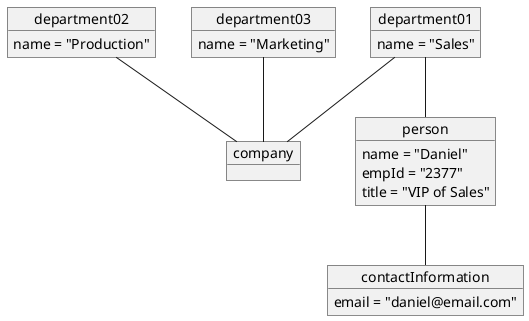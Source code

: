 @startuml
object company
object department01{
    name = "Sales"
}
object department02{
    name = "Production"
}
object department03{
    name = "Marketing"
}
object person{
    name = "Daniel"
    empId = "2377"
    title = "VIP of Sales"
}
object contactInformation{
    email = "daniel@email.com"
}
department01 -- company
department02 -- company
department03 -- company
department01 -- person
person -- contactInformation

@enduml